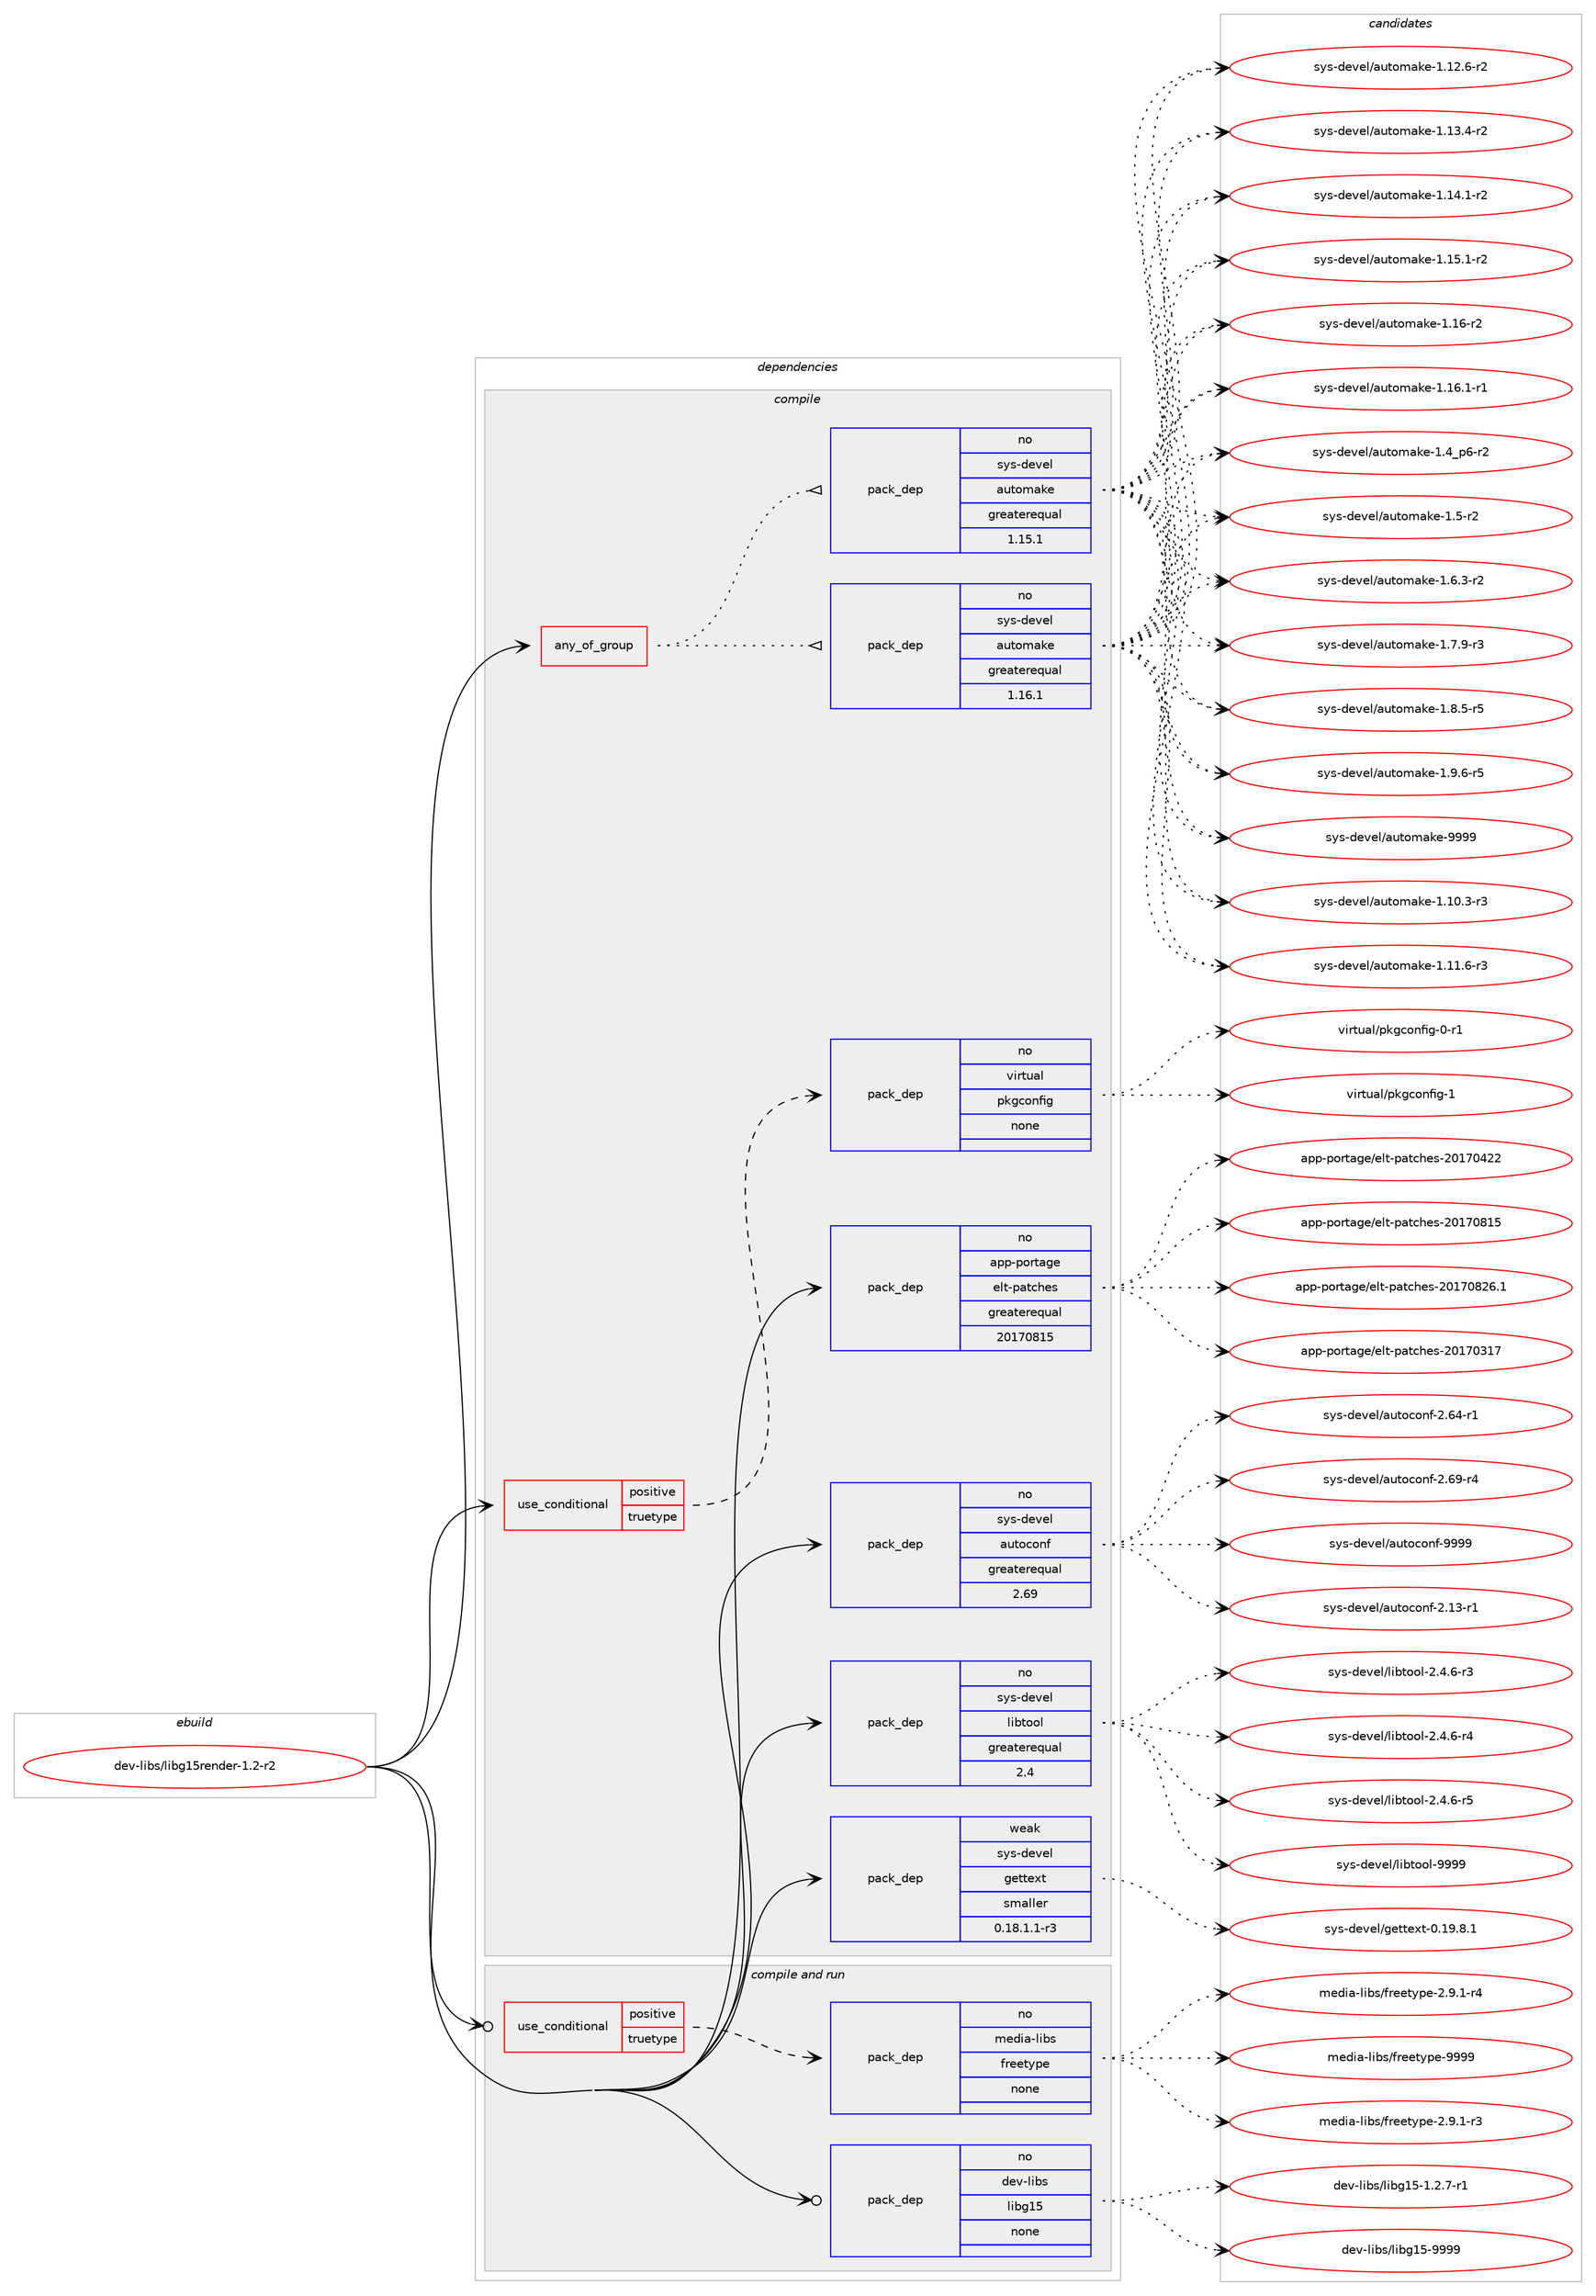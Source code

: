 digraph prolog {

# *************
# Graph options
# *************

newrank=true;
concentrate=true;
compound=true;
graph [rankdir=LR,fontname=Helvetica,fontsize=10,ranksep=1.5];#, ranksep=2.5, nodesep=0.2];
edge  [arrowhead=vee];
node  [fontname=Helvetica,fontsize=10];

# **********
# The ebuild
# **********

subgraph cluster_leftcol {
color=gray;
rank=same;
label=<<i>ebuild</i>>;
id [label="dev-libs/libg15render-1.2-r2", color=red, width=4, href="../dev-libs/libg15render-1.2-r2.svg"];
}

# ****************
# The dependencies
# ****************

subgraph cluster_midcol {
color=gray;
label=<<i>dependencies</i>>;
subgraph cluster_compile {
fillcolor="#eeeeee";
style=filled;
label=<<i>compile</i>>;
subgraph any22251 {
dependency1367726 [label=<<TABLE BORDER="0" CELLBORDER="1" CELLSPACING="0" CELLPADDING="4"><TR><TD CELLPADDING="10">any_of_group</TD></TR></TABLE>>, shape=none, color=red];subgraph pack978970 {
dependency1367727 [label=<<TABLE BORDER="0" CELLBORDER="1" CELLSPACING="0" CELLPADDING="4" WIDTH="220"><TR><TD ROWSPAN="6" CELLPADDING="30">pack_dep</TD></TR><TR><TD WIDTH="110">no</TD></TR><TR><TD>sys-devel</TD></TR><TR><TD>automake</TD></TR><TR><TD>greaterequal</TD></TR><TR><TD>1.16.1</TD></TR></TABLE>>, shape=none, color=blue];
}
dependency1367726:e -> dependency1367727:w [weight=20,style="dotted",arrowhead="oinv"];
subgraph pack978971 {
dependency1367728 [label=<<TABLE BORDER="0" CELLBORDER="1" CELLSPACING="0" CELLPADDING="4" WIDTH="220"><TR><TD ROWSPAN="6" CELLPADDING="30">pack_dep</TD></TR><TR><TD WIDTH="110">no</TD></TR><TR><TD>sys-devel</TD></TR><TR><TD>automake</TD></TR><TR><TD>greaterequal</TD></TR><TR><TD>1.15.1</TD></TR></TABLE>>, shape=none, color=blue];
}
dependency1367726:e -> dependency1367728:w [weight=20,style="dotted",arrowhead="oinv"];
}
id:e -> dependency1367726:w [weight=20,style="solid",arrowhead="vee"];
subgraph cond365953 {
dependency1367729 [label=<<TABLE BORDER="0" CELLBORDER="1" CELLSPACING="0" CELLPADDING="4"><TR><TD ROWSPAN="3" CELLPADDING="10">use_conditional</TD></TR><TR><TD>positive</TD></TR><TR><TD>truetype</TD></TR></TABLE>>, shape=none, color=red];
subgraph pack978972 {
dependency1367730 [label=<<TABLE BORDER="0" CELLBORDER="1" CELLSPACING="0" CELLPADDING="4" WIDTH="220"><TR><TD ROWSPAN="6" CELLPADDING="30">pack_dep</TD></TR><TR><TD WIDTH="110">no</TD></TR><TR><TD>virtual</TD></TR><TR><TD>pkgconfig</TD></TR><TR><TD>none</TD></TR><TR><TD></TD></TR></TABLE>>, shape=none, color=blue];
}
dependency1367729:e -> dependency1367730:w [weight=20,style="dashed",arrowhead="vee"];
}
id:e -> dependency1367729:w [weight=20,style="solid",arrowhead="vee"];
subgraph pack978973 {
dependency1367731 [label=<<TABLE BORDER="0" CELLBORDER="1" CELLSPACING="0" CELLPADDING="4" WIDTH="220"><TR><TD ROWSPAN="6" CELLPADDING="30">pack_dep</TD></TR><TR><TD WIDTH="110">no</TD></TR><TR><TD>app-portage</TD></TR><TR><TD>elt-patches</TD></TR><TR><TD>greaterequal</TD></TR><TR><TD>20170815</TD></TR></TABLE>>, shape=none, color=blue];
}
id:e -> dependency1367731:w [weight=20,style="solid",arrowhead="vee"];
subgraph pack978974 {
dependency1367732 [label=<<TABLE BORDER="0" CELLBORDER="1" CELLSPACING="0" CELLPADDING="4" WIDTH="220"><TR><TD ROWSPAN="6" CELLPADDING="30">pack_dep</TD></TR><TR><TD WIDTH="110">no</TD></TR><TR><TD>sys-devel</TD></TR><TR><TD>autoconf</TD></TR><TR><TD>greaterequal</TD></TR><TR><TD>2.69</TD></TR></TABLE>>, shape=none, color=blue];
}
id:e -> dependency1367732:w [weight=20,style="solid",arrowhead="vee"];
subgraph pack978975 {
dependency1367733 [label=<<TABLE BORDER="0" CELLBORDER="1" CELLSPACING="0" CELLPADDING="4" WIDTH="220"><TR><TD ROWSPAN="6" CELLPADDING="30">pack_dep</TD></TR><TR><TD WIDTH="110">no</TD></TR><TR><TD>sys-devel</TD></TR><TR><TD>libtool</TD></TR><TR><TD>greaterequal</TD></TR><TR><TD>2.4</TD></TR></TABLE>>, shape=none, color=blue];
}
id:e -> dependency1367733:w [weight=20,style="solid",arrowhead="vee"];
subgraph pack978976 {
dependency1367734 [label=<<TABLE BORDER="0" CELLBORDER="1" CELLSPACING="0" CELLPADDING="4" WIDTH="220"><TR><TD ROWSPAN="6" CELLPADDING="30">pack_dep</TD></TR><TR><TD WIDTH="110">weak</TD></TR><TR><TD>sys-devel</TD></TR><TR><TD>gettext</TD></TR><TR><TD>smaller</TD></TR><TR><TD>0.18.1.1-r3</TD></TR></TABLE>>, shape=none, color=blue];
}
id:e -> dependency1367734:w [weight=20,style="solid",arrowhead="vee"];
}
subgraph cluster_compileandrun {
fillcolor="#eeeeee";
style=filled;
label=<<i>compile and run</i>>;
subgraph cond365954 {
dependency1367735 [label=<<TABLE BORDER="0" CELLBORDER="1" CELLSPACING="0" CELLPADDING="4"><TR><TD ROWSPAN="3" CELLPADDING="10">use_conditional</TD></TR><TR><TD>positive</TD></TR><TR><TD>truetype</TD></TR></TABLE>>, shape=none, color=red];
subgraph pack978977 {
dependency1367736 [label=<<TABLE BORDER="0" CELLBORDER="1" CELLSPACING="0" CELLPADDING="4" WIDTH="220"><TR><TD ROWSPAN="6" CELLPADDING="30">pack_dep</TD></TR><TR><TD WIDTH="110">no</TD></TR><TR><TD>media-libs</TD></TR><TR><TD>freetype</TD></TR><TR><TD>none</TD></TR><TR><TD></TD></TR></TABLE>>, shape=none, color=blue];
}
dependency1367735:e -> dependency1367736:w [weight=20,style="dashed",arrowhead="vee"];
}
id:e -> dependency1367735:w [weight=20,style="solid",arrowhead="odotvee"];
subgraph pack978978 {
dependency1367737 [label=<<TABLE BORDER="0" CELLBORDER="1" CELLSPACING="0" CELLPADDING="4" WIDTH="220"><TR><TD ROWSPAN="6" CELLPADDING="30">pack_dep</TD></TR><TR><TD WIDTH="110">no</TD></TR><TR><TD>dev-libs</TD></TR><TR><TD>libg15</TD></TR><TR><TD>none</TD></TR><TR><TD></TD></TR></TABLE>>, shape=none, color=blue];
}
id:e -> dependency1367737:w [weight=20,style="solid",arrowhead="odotvee"];
}
subgraph cluster_run {
fillcolor="#eeeeee";
style=filled;
label=<<i>run</i>>;
}
}

# **************
# The candidates
# **************

subgraph cluster_choices {
rank=same;
color=gray;
label=<<i>candidates</i>>;

subgraph choice978970 {
color=black;
nodesep=1;
choice11512111545100101118101108479711711611110997107101454946494846514511451 [label="sys-devel/automake-1.10.3-r3", color=red, width=4,href="../sys-devel/automake-1.10.3-r3.svg"];
choice11512111545100101118101108479711711611110997107101454946494946544511451 [label="sys-devel/automake-1.11.6-r3", color=red, width=4,href="../sys-devel/automake-1.11.6-r3.svg"];
choice11512111545100101118101108479711711611110997107101454946495046544511450 [label="sys-devel/automake-1.12.6-r2", color=red, width=4,href="../sys-devel/automake-1.12.6-r2.svg"];
choice11512111545100101118101108479711711611110997107101454946495146524511450 [label="sys-devel/automake-1.13.4-r2", color=red, width=4,href="../sys-devel/automake-1.13.4-r2.svg"];
choice11512111545100101118101108479711711611110997107101454946495246494511450 [label="sys-devel/automake-1.14.1-r2", color=red, width=4,href="../sys-devel/automake-1.14.1-r2.svg"];
choice11512111545100101118101108479711711611110997107101454946495346494511450 [label="sys-devel/automake-1.15.1-r2", color=red, width=4,href="../sys-devel/automake-1.15.1-r2.svg"];
choice1151211154510010111810110847971171161111099710710145494649544511450 [label="sys-devel/automake-1.16-r2", color=red, width=4,href="../sys-devel/automake-1.16-r2.svg"];
choice11512111545100101118101108479711711611110997107101454946495446494511449 [label="sys-devel/automake-1.16.1-r1", color=red, width=4,href="../sys-devel/automake-1.16.1-r1.svg"];
choice115121115451001011181011084797117116111109971071014549465295112544511450 [label="sys-devel/automake-1.4_p6-r2", color=red, width=4,href="../sys-devel/automake-1.4_p6-r2.svg"];
choice11512111545100101118101108479711711611110997107101454946534511450 [label="sys-devel/automake-1.5-r2", color=red, width=4,href="../sys-devel/automake-1.5-r2.svg"];
choice115121115451001011181011084797117116111109971071014549465446514511450 [label="sys-devel/automake-1.6.3-r2", color=red, width=4,href="../sys-devel/automake-1.6.3-r2.svg"];
choice115121115451001011181011084797117116111109971071014549465546574511451 [label="sys-devel/automake-1.7.9-r3", color=red, width=4,href="../sys-devel/automake-1.7.9-r3.svg"];
choice115121115451001011181011084797117116111109971071014549465646534511453 [label="sys-devel/automake-1.8.5-r5", color=red, width=4,href="../sys-devel/automake-1.8.5-r5.svg"];
choice115121115451001011181011084797117116111109971071014549465746544511453 [label="sys-devel/automake-1.9.6-r5", color=red, width=4,href="../sys-devel/automake-1.9.6-r5.svg"];
choice115121115451001011181011084797117116111109971071014557575757 [label="sys-devel/automake-9999", color=red, width=4,href="../sys-devel/automake-9999.svg"];
dependency1367727:e -> choice11512111545100101118101108479711711611110997107101454946494846514511451:w [style=dotted,weight="100"];
dependency1367727:e -> choice11512111545100101118101108479711711611110997107101454946494946544511451:w [style=dotted,weight="100"];
dependency1367727:e -> choice11512111545100101118101108479711711611110997107101454946495046544511450:w [style=dotted,weight="100"];
dependency1367727:e -> choice11512111545100101118101108479711711611110997107101454946495146524511450:w [style=dotted,weight="100"];
dependency1367727:e -> choice11512111545100101118101108479711711611110997107101454946495246494511450:w [style=dotted,weight="100"];
dependency1367727:e -> choice11512111545100101118101108479711711611110997107101454946495346494511450:w [style=dotted,weight="100"];
dependency1367727:e -> choice1151211154510010111810110847971171161111099710710145494649544511450:w [style=dotted,weight="100"];
dependency1367727:e -> choice11512111545100101118101108479711711611110997107101454946495446494511449:w [style=dotted,weight="100"];
dependency1367727:e -> choice115121115451001011181011084797117116111109971071014549465295112544511450:w [style=dotted,weight="100"];
dependency1367727:e -> choice11512111545100101118101108479711711611110997107101454946534511450:w [style=dotted,weight="100"];
dependency1367727:e -> choice115121115451001011181011084797117116111109971071014549465446514511450:w [style=dotted,weight="100"];
dependency1367727:e -> choice115121115451001011181011084797117116111109971071014549465546574511451:w [style=dotted,weight="100"];
dependency1367727:e -> choice115121115451001011181011084797117116111109971071014549465646534511453:w [style=dotted,weight="100"];
dependency1367727:e -> choice115121115451001011181011084797117116111109971071014549465746544511453:w [style=dotted,weight="100"];
dependency1367727:e -> choice115121115451001011181011084797117116111109971071014557575757:w [style=dotted,weight="100"];
}
subgraph choice978971 {
color=black;
nodesep=1;
choice11512111545100101118101108479711711611110997107101454946494846514511451 [label="sys-devel/automake-1.10.3-r3", color=red, width=4,href="../sys-devel/automake-1.10.3-r3.svg"];
choice11512111545100101118101108479711711611110997107101454946494946544511451 [label="sys-devel/automake-1.11.6-r3", color=red, width=4,href="../sys-devel/automake-1.11.6-r3.svg"];
choice11512111545100101118101108479711711611110997107101454946495046544511450 [label="sys-devel/automake-1.12.6-r2", color=red, width=4,href="../sys-devel/automake-1.12.6-r2.svg"];
choice11512111545100101118101108479711711611110997107101454946495146524511450 [label="sys-devel/automake-1.13.4-r2", color=red, width=4,href="../sys-devel/automake-1.13.4-r2.svg"];
choice11512111545100101118101108479711711611110997107101454946495246494511450 [label="sys-devel/automake-1.14.1-r2", color=red, width=4,href="../sys-devel/automake-1.14.1-r2.svg"];
choice11512111545100101118101108479711711611110997107101454946495346494511450 [label="sys-devel/automake-1.15.1-r2", color=red, width=4,href="../sys-devel/automake-1.15.1-r2.svg"];
choice1151211154510010111810110847971171161111099710710145494649544511450 [label="sys-devel/automake-1.16-r2", color=red, width=4,href="../sys-devel/automake-1.16-r2.svg"];
choice11512111545100101118101108479711711611110997107101454946495446494511449 [label="sys-devel/automake-1.16.1-r1", color=red, width=4,href="../sys-devel/automake-1.16.1-r1.svg"];
choice115121115451001011181011084797117116111109971071014549465295112544511450 [label="sys-devel/automake-1.4_p6-r2", color=red, width=4,href="../sys-devel/automake-1.4_p6-r2.svg"];
choice11512111545100101118101108479711711611110997107101454946534511450 [label="sys-devel/automake-1.5-r2", color=red, width=4,href="../sys-devel/automake-1.5-r2.svg"];
choice115121115451001011181011084797117116111109971071014549465446514511450 [label="sys-devel/automake-1.6.3-r2", color=red, width=4,href="../sys-devel/automake-1.6.3-r2.svg"];
choice115121115451001011181011084797117116111109971071014549465546574511451 [label="sys-devel/automake-1.7.9-r3", color=red, width=4,href="../sys-devel/automake-1.7.9-r3.svg"];
choice115121115451001011181011084797117116111109971071014549465646534511453 [label="sys-devel/automake-1.8.5-r5", color=red, width=4,href="../sys-devel/automake-1.8.5-r5.svg"];
choice115121115451001011181011084797117116111109971071014549465746544511453 [label="sys-devel/automake-1.9.6-r5", color=red, width=4,href="../sys-devel/automake-1.9.6-r5.svg"];
choice115121115451001011181011084797117116111109971071014557575757 [label="sys-devel/automake-9999", color=red, width=4,href="../sys-devel/automake-9999.svg"];
dependency1367728:e -> choice11512111545100101118101108479711711611110997107101454946494846514511451:w [style=dotted,weight="100"];
dependency1367728:e -> choice11512111545100101118101108479711711611110997107101454946494946544511451:w [style=dotted,weight="100"];
dependency1367728:e -> choice11512111545100101118101108479711711611110997107101454946495046544511450:w [style=dotted,weight="100"];
dependency1367728:e -> choice11512111545100101118101108479711711611110997107101454946495146524511450:w [style=dotted,weight="100"];
dependency1367728:e -> choice11512111545100101118101108479711711611110997107101454946495246494511450:w [style=dotted,weight="100"];
dependency1367728:e -> choice11512111545100101118101108479711711611110997107101454946495346494511450:w [style=dotted,weight="100"];
dependency1367728:e -> choice1151211154510010111810110847971171161111099710710145494649544511450:w [style=dotted,weight="100"];
dependency1367728:e -> choice11512111545100101118101108479711711611110997107101454946495446494511449:w [style=dotted,weight="100"];
dependency1367728:e -> choice115121115451001011181011084797117116111109971071014549465295112544511450:w [style=dotted,weight="100"];
dependency1367728:e -> choice11512111545100101118101108479711711611110997107101454946534511450:w [style=dotted,weight="100"];
dependency1367728:e -> choice115121115451001011181011084797117116111109971071014549465446514511450:w [style=dotted,weight="100"];
dependency1367728:e -> choice115121115451001011181011084797117116111109971071014549465546574511451:w [style=dotted,weight="100"];
dependency1367728:e -> choice115121115451001011181011084797117116111109971071014549465646534511453:w [style=dotted,weight="100"];
dependency1367728:e -> choice115121115451001011181011084797117116111109971071014549465746544511453:w [style=dotted,weight="100"];
dependency1367728:e -> choice115121115451001011181011084797117116111109971071014557575757:w [style=dotted,weight="100"];
}
subgraph choice978972 {
color=black;
nodesep=1;
choice11810511411611797108471121071039911111010210510345484511449 [label="virtual/pkgconfig-0-r1", color=red, width=4,href="../virtual/pkgconfig-0-r1.svg"];
choice1181051141161179710847112107103991111101021051034549 [label="virtual/pkgconfig-1", color=red, width=4,href="../virtual/pkgconfig-1.svg"];
dependency1367730:e -> choice11810511411611797108471121071039911111010210510345484511449:w [style=dotted,weight="100"];
dependency1367730:e -> choice1181051141161179710847112107103991111101021051034549:w [style=dotted,weight="100"];
}
subgraph choice978973 {
color=black;
nodesep=1;
choice97112112451121111141169710310147101108116451129711699104101115455048495548514955 [label="app-portage/elt-patches-20170317", color=red, width=4,href="../app-portage/elt-patches-20170317.svg"];
choice97112112451121111141169710310147101108116451129711699104101115455048495548525050 [label="app-portage/elt-patches-20170422", color=red, width=4,href="../app-portage/elt-patches-20170422.svg"];
choice97112112451121111141169710310147101108116451129711699104101115455048495548564953 [label="app-portage/elt-patches-20170815", color=red, width=4,href="../app-portage/elt-patches-20170815.svg"];
choice971121124511211111411697103101471011081164511297116991041011154550484955485650544649 [label="app-portage/elt-patches-20170826.1", color=red, width=4,href="../app-portage/elt-patches-20170826.1.svg"];
dependency1367731:e -> choice97112112451121111141169710310147101108116451129711699104101115455048495548514955:w [style=dotted,weight="100"];
dependency1367731:e -> choice97112112451121111141169710310147101108116451129711699104101115455048495548525050:w [style=dotted,weight="100"];
dependency1367731:e -> choice97112112451121111141169710310147101108116451129711699104101115455048495548564953:w [style=dotted,weight="100"];
dependency1367731:e -> choice971121124511211111411697103101471011081164511297116991041011154550484955485650544649:w [style=dotted,weight="100"];
}
subgraph choice978974 {
color=black;
nodesep=1;
choice1151211154510010111810110847971171161119911111010245504649514511449 [label="sys-devel/autoconf-2.13-r1", color=red, width=4,href="../sys-devel/autoconf-2.13-r1.svg"];
choice1151211154510010111810110847971171161119911111010245504654524511449 [label="sys-devel/autoconf-2.64-r1", color=red, width=4,href="../sys-devel/autoconf-2.64-r1.svg"];
choice1151211154510010111810110847971171161119911111010245504654574511452 [label="sys-devel/autoconf-2.69-r4", color=red, width=4,href="../sys-devel/autoconf-2.69-r4.svg"];
choice115121115451001011181011084797117116111991111101024557575757 [label="sys-devel/autoconf-9999", color=red, width=4,href="../sys-devel/autoconf-9999.svg"];
dependency1367732:e -> choice1151211154510010111810110847971171161119911111010245504649514511449:w [style=dotted,weight="100"];
dependency1367732:e -> choice1151211154510010111810110847971171161119911111010245504654524511449:w [style=dotted,weight="100"];
dependency1367732:e -> choice1151211154510010111810110847971171161119911111010245504654574511452:w [style=dotted,weight="100"];
dependency1367732:e -> choice115121115451001011181011084797117116111991111101024557575757:w [style=dotted,weight="100"];
}
subgraph choice978975 {
color=black;
nodesep=1;
choice1151211154510010111810110847108105981161111111084550465246544511451 [label="sys-devel/libtool-2.4.6-r3", color=red, width=4,href="../sys-devel/libtool-2.4.6-r3.svg"];
choice1151211154510010111810110847108105981161111111084550465246544511452 [label="sys-devel/libtool-2.4.6-r4", color=red, width=4,href="../sys-devel/libtool-2.4.6-r4.svg"];
choice1151211154510010111810110847108105981161111111084550465246544511453 [label="sys-devel/libtool-2.4.6-r5", color=red, width=4,href="../sys-devel/libtool-2.4.6-r5.svg"];
choice1151211154510010111810110847108105981161111111084557575757 [label="sys-devel/libtool-9999", color=red, width=4,href="../sys-devel/libtool-9999.svg"];
dependency1367733:e -> choice1151211154510010111810110847108105981161111111084550465246544511451:w [style=dotted,weight="100"];
dependency1367733:e -> choice1151211154510010111810110847108105981161111111084550465246544511452:w [style=dotted,weight="100"];
dependency1367733:e -> choice1151211154510010111810110847108105981161111111084550465246544511453:w [style=dotted,weight="100"];
dependency1367733:e -> choice1151211154510010111810110847108105981161111111084557575757:w [style=dotted,weight="100"];
}
subgraph choice978976 {
color=black;
nodesep=1;
choice1151211154510010111810110847103101116116101120116454846495746564649 [label="sys-devel/gettext-0.19.8.1", color=red, width=4,href="../sys-devel/gettext-0.19.8.1.svg"];
dependency1367734:e -> choice1151211154510010111810110847103101116116101120116454846495746564649:w [style=dotted,weight="100"];
}
subgraph choice978977 {
color=black;
nodesep=1;
choice109101100105974510810598115471021141011011161211121014550465746494511451 [label="media-libs/freetype-2.9.1-r3", color=red, width=4,href="../media-libs/freetype-2.9.1-r3.svg"];
choice109101100105974510810598115471021141011011161211121014550465746494511452 [label="media-libs/freetype-2.9.1-r4", color=red, width=4,href="../media-libs/freetype-2.9.1-r4.svg"];
choice109101100105974510810598115471021141011011161211121014557575757 [label="media-libs/freetype-9999", color=red, width=4,href="../media-libs/freetype-9999.svg"];
dependency1367736:e -> choice109101100105974510810598115471021141011011161211121014550465746494511451:w [style=dotted,weight="100"];
dependency1367736:e -> choice109101100105974510810598115471021141011011161211121014550465746494511452:w [style=dotted,weight="100"];
dependency1367736:e -> choice109101100105974510810598115471021141011011161211121014557575757:w [style=dotted,weight="100"];
}
subgraph choice978978 {
color=black;
nodesep=1;
choice1001011184510810598115471081059810349534549465046554511449 [label="dev-libs/libg15-1.2.7-r1", color=red, width=4,href="../dev-libs/libg15-1.2.7-r1.svg"];
choice1001011184510810598115471081059810349534557575757 [label="dev-libs/libg15-9999", color=red, width=4,href="../dev-libs/libg15-9999.svg"];
dependency1367737:e -> choice1001011184510810598115471081059810349534549465046554511449:w [style=dotted,weight="100"];
dependency1367737:e -> choice1001011184510810598115471081059810349534557575757:w [style=dotted,weight="100"];
}
}

}
